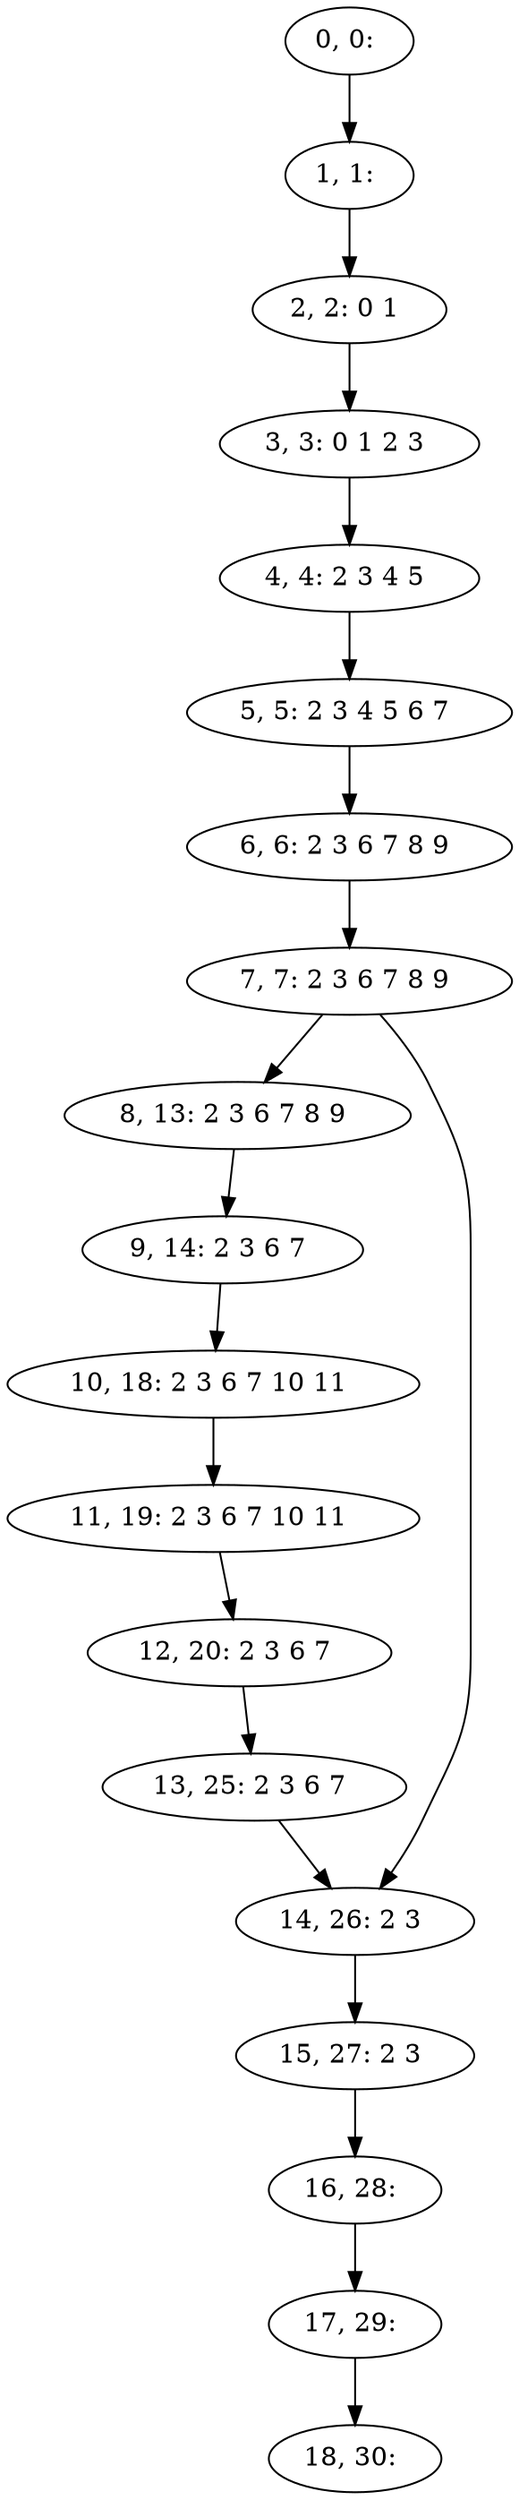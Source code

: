 digraph G {
0[label="0, 0: "];
1[label="1, 1: "];
2[label="2, 2: 0 1 "];
3[label="3, 3: 0 1 2 3 "];
4[label="4, 4: 2 3 4 5 "];
5[label="5, 5: 2 3 4 5 6 7 "];
6[label="6, 6: 2 3 6 7 8 9 "];
7[label="7, 7: 2 3 6 7 8 9 "];
8[label="8, 13: 2 3 6 7 8 9 "];
9[label="9, 14: 2 3 6 7 "];
10[label="10, 18: 2 3 6 7 10 11 "];
11[label="11, 19: 2 3 6 7 10 11 "];
12[label="12, 20: 2 3 6 7 "];
13[label="13, 25: 2 3 6 7 "];
14[label="14, 26: 2 3 "];
15[label="15, 27: 2 3 "];
16[label="16, 28: "];
17[label="17, 29: "];
18[label="18, 30: "];
0->1 ;
1->2 ;
2->3 ;
3->4 ;
4->5 ;
5->6 ;
6->7 ;
7->8 ;
7->14 ;
8->9 ;
9->10 ;
10->11 ;
11->12 ;
12->13 ;
13->14 ;
14->15 ;
15->16 ;
16->17 ;
17->18 ;
}
